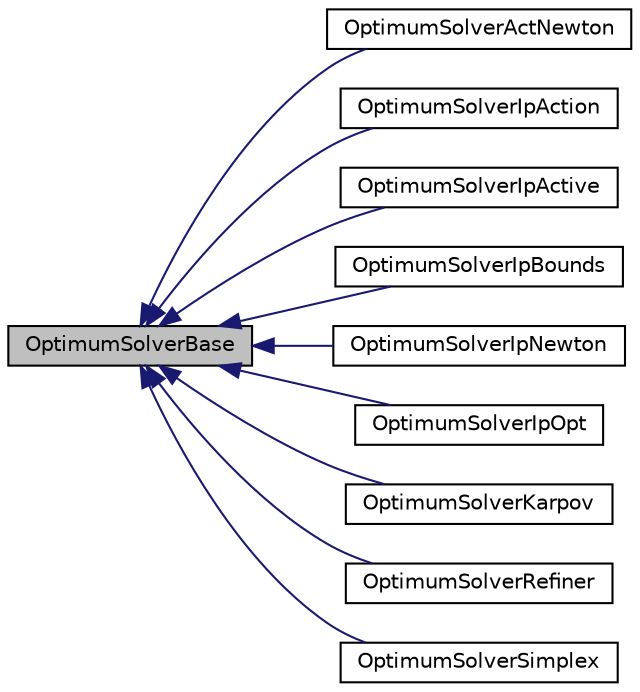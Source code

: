 digraph "OptimumSolverBase"
{
 // INTERACTIVE_SVG=YES
 // LATEX_PDF_SIZE
  edge [fontname="Helvetica",fontsize="10",labelfontname="Helvetica",labelfontsize="10"];
  node [fontname="Helvetica",fontsize="10",shape=record];
  rankdir="LR";
  Node1 [label="OptimumSolverBase",height=0.2,width=0.4,color="black", fillcolor="grey75", style="filled", fontcolor="black",tooltip="The base class for all optimization algorithms."];
  Node1 -> Node2 [dir="back",color="midnightblue",fontsize="10",style="solid",fontname="Helvetica"];
  Node2 [label="OptimumSolverActNewton",height=0.2,width=0.4,color="black", fillcolor="white", style="filled",URL="$classReaktoro_1_1OptimumSolverActNewton.html",tooltip="The class that implements the ActNewton algorithm using an active-set strategy."];
  Node1 -> Node3 [dir="back",color="midnightblue",fontsize="10",style="solid",fontname="Helvetica"];
  Node3 [label="OptimumSolverIpAction",height=0.2,width=0.4,color="black", fillcolor="white", style="filled",URL="$classReaktoro_1_1OptimumSolverIpAction.html",tooltip="The class that implements the IpAction algorithm using an interior-point method with a null-space KKT..."];
  Node1 -> Node4 [dir="back",color="midnightblue",fontsize="10",style="solid",fontname="Helvetica"];
  Node4 [label="OptimumSolverIpActive",height=0.2,width=0.4,color="black", fillcolor="white", style="filled",URL="$classReaktoro_1_1OptimumSolverIpActive.html",tooltip="The class that implements the IpActive algorithm using an interior-point method combined with an acti..."];
  Node1 -> Node5 [dir="back",color="midnightblue",fontsize="10",style="solid",fontname="Helvetica"];
  Node5 [label="OptimumSolverIpBounds",height=0.2,width=0.4,color="black", fillcolor="white", style="filled",URL="$classReaktoro_1_1OptimumSolverIpBounds.html",tooltip="The class that implements the IpBounds algorithm using an interior-point method."];
  Node1 -> Node6 [dir="back",color="midnightblue",fontsize="10",style="solid",fontname="Helvetica"];
  Node6 [label="OptimumSolverIpNewton",height=0.2,width=0.4,color="black", fillcolor="white", style="filled",URL="$classReaktoro_1_1OptimumSolverIpNewton.html",tooltip="The class that implements the IpNewton algorithm using an interior-point method."];
  Node1 -> Node7 [dir="back",color="midnightblue",fontsize="10",style="solid",fontname="Helvetica"];
  Node7 [label="OptimumSolverIpOpt",height=0.2,width=0.4,color="black", fillcolor="white", style="filled",URL="$classReaktoro_1_1OptimumSolverIpOpt.html",tooltip="The class that implements the IpOpt algorithm using an interior-point method."];
  Node1 -> Node8 [dir="back",color="midnightblue",fontsize="10",style="solid",fontname="Helvetica"];
  Node8 [label="OptimumSolverKarpov",height=0.2,width=0.4,color="black", fillcolor="white", style="filled",URL="$classReaktoro_1_1OptimumSolverKarpov.html",tooltip="The class that implements an optimization algorithm based on Karpov's method."];
  Node1 -> Node9 [dir="back",color="midnightblue",fontsize="10",style="solid",fontname="Helvetica"];
  Node9 [label="OptimumSolverRefiner",height=0.2,width=0.4,color="black", fillcolor="white", style="filled",URL="$classReaktoro_1_1OptimumSolverRefiner.html",tooltip="The class that implements a refinement operation of the optimal solution."];
  Node1 -> Node10 [dir="back",color="midnightblue",fontsize="10",style="solid",fontname="Helvetica"];
  Node10 [label="OptimumSolverSimplex",height=0.2,width=0.4,color="black", fillcolor="white", style="filled",URL="$classReaktoro_1_1OptimumSolverSimplex.html",tooltip="The class that implements the simplex algorithm for linear programming problems."];
}
